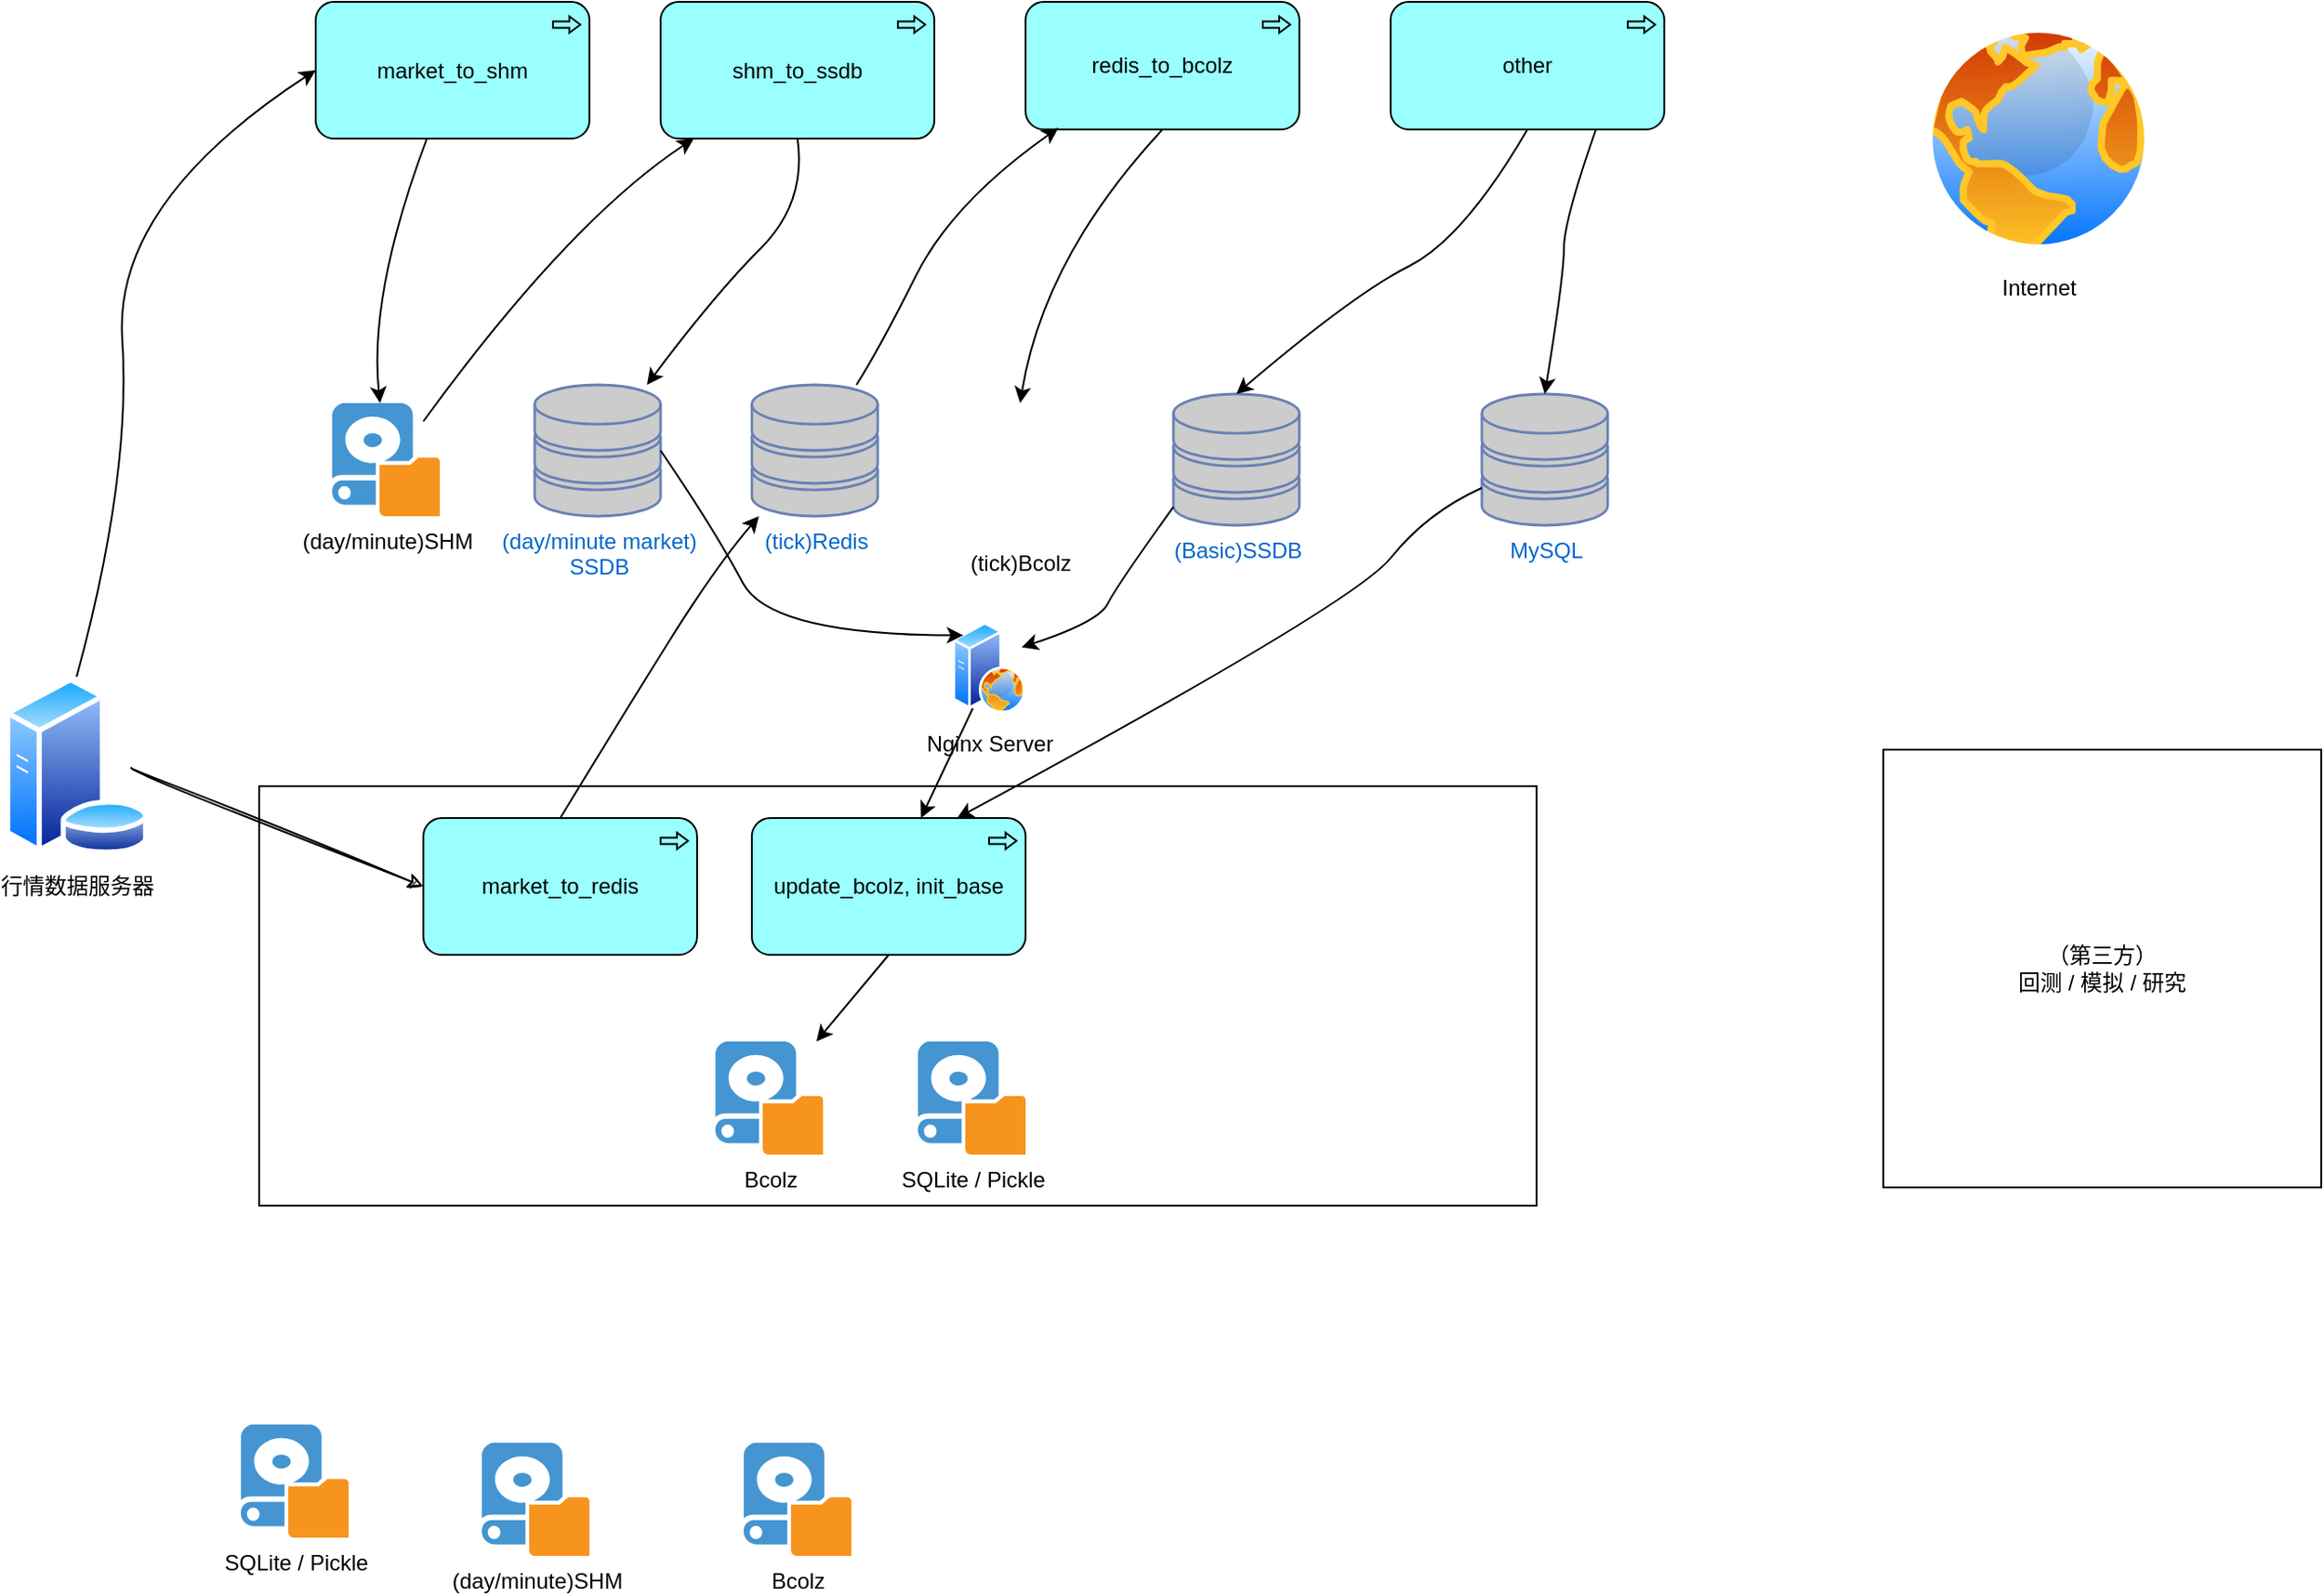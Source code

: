 <mxfile version="13.6.0" type="github">
  <diagram id="fS4oJLE-A3l-cCfl-SCH" name="第 1 页">
    <mxGraphModel dx="925" dy="654" grid="1" gridSize="10" guides="1" tooltips="1" connect="1" arrows="1" fold="1" page="1" pageScale="1" pageWidth="827" pageHeight="1169" math="0" shadow="0">
      <root>
        <mxCell id="0" />
        <mxCell id="1" parent="0" />
        <mxCell id="JKtVsh7TqP8X3cLODxb8-2" value="行情数据服务器" style="aspect=fixed;perimeter=ellipsePerimeter;html=1;align=center;shadow=0;dashed=0;spacingTop=3;image;image=img/lib/active_directory/database_server.svg;" vertex="1" parent="1">
          <mxGeometry x="20" y="460" width="80" height="97.56" as="geometry" />
        </mxCell>
        <mxCell id="JKtVsh7TqP8X3cLODxb8-10" value="（第三方）&lt;br&gt;回测 / 模拟 / 研究" style="whiteSpace=wrap;html=1;aspect=fixed;" vertex="1" parent="1">
          <mxGeometry x="1050" y="500" width="240" height="240" as="geometry" />
        </mxCell>
        <mxCell id="JKtVsh7TqP8X3cLODxb8-12" value="(day/minute market)&lt;br&gt;SSDB" style="fontColor=#0066CC;verticalAlign=top;verticalLabelPosition=bottom;labelPosition=center;align=center;html=1;outlineConnect=0;fillColor=#CCCCCC;strokeColor=#6881B3;gradientColor=none;gradientDirection=north;strokeWidth=2;shape=mxgraph.networks.storage;" vertex="1" parent="1">
          <mxGeometry x="311" y="300" width="69" height="72" as="geometry" />
        </mxCell>
        <mxCell id="JKtVsh7TqP8X3cLODxb8-13" value="(tick)Redis" style="fontColor=#0066CC;verticalAlign=top;verticalLabelPosition=bottom;labelPosition=center;align=center;html=1;outlineConnect=0;fillColor=#CCCCCC;strokeColor=#6881B3;gradientColor=none;gradientDirection=north;strokeWidth=2;shape=mxgraph.networks.storage;sketch=0;" vertex="1" parent="1">
          <mxGeometry x="430" y="300" width="69" height="72" as="geometry" />
        </mxCell>
        <mxCell id="JKtVsh7TqP8X3cLODxb8-14" value="MySQL" style="fontColor=#0066CC;verticalAlign=top;verticalLabelPosition=bottom;labelPosition=center;align=center;html=1;outlineConnect=0;fillColor=#CCCCCC;strokeColor=#6881B3;gradientColor=none;gradientDirection=north;strokeWidth=2;shape=mxgraph.networks.storage;" vertex="1" parent="1">
          <mxGeometry x="830" y="305" width="69" height="72" as="geometry" />
        </mxCell>
        <mxCell id="JKtVsh7TqP8X3cLODxb8-16" value="" style="rounded=0;whiteSpace=wrap;html=1;glass=0;" vertex="1" parent="1">
          <mxGeometry x="160" y="520" width="700" height="230" as="geometry" />
        </mxCell>
        <mxCell id="JKtVsh7TqP8X3cLODxb8-18" value="market_to_shm" style="html=1;outlineConnect=0;whiteSpace=wrap;fillColor=#99ffff;shape=mxgraph.archimate3.application;appType=proc;archiType=rounded;" vertex="1" parent="1">
          <mxGeometry x="191" y="90" width="150" height="75" as="geometry" />
        </mxCell>
        <mxCell id="JKtVsh7TqP8X3cLODxb8-19" value="market_to_redis" style="html=1;outlineConnect=0;whiteSpace=wrap;fillColor=#99ffff;shape=mxgraph.archimate3.application;appType=proc;archiType=rounded;" vertex="1" parent="1">
          <mxGeometry x="250" y="537.5" width="150" height="75" as="geometry" />
        </mxCell>
        <mxCell id="JKtVsh7TqP8X3cLODxb8-20" value="update_bcolz,&amp;nbsp;init_base" style="html=1;outlineConnect=0;whiteSpace=wrap;fillColor=#99ffff;shape=mxgraph.archimate3.application;appType=proc;archiType=rounded;" vertex="1" parent="1">
          <mxGeometry x="430" y="537.5" width="150" height="75" as="geometry" />
        </mxCell>
        <mxCell id="JKtVsh7TqP8X3cLODxb8-26" value="shm_to_ssdb" style="html=1;outlineConnect=0;whiteSpace=wrap;fillColor=#99ffff;shape=mxgraph.archimate3.application;appType=proc;archiType=rounded;" vertex="1" parent="1">
          <mxGeometry x="380" y="90" width="150" height="75" as="geometry" />
        </mxCell>
        <mxCell id="JKtVsh7TqP8X3cLODxb8-27" value="redis_to_bcolz" style="html=1;outlineConnect=0;whiteSpace=wrap;fillColor=#99ffff;shape=mxgraph.archimate3.application;appType=proc;archiType=rounded;" vertex="1" parent="1">
          <mxGeometry x="580" y="90" width="150" height="70" as="geometry" />
        </mxCell>
        <mxCell id="JKtVsh7TqP8X3cLODxb8-29" value="(day/minute)SHM" style="shadow=0;dashed=0;html=1;strokeColor=none;fillColor=#4495D1;labelPosition=center;verticalLabelPosition=bottom;verticalAlign=top;align=center;outlineConnect=0;shape=mxgraph.veeam.local_disk;" vertex="1" parent="1">
          <mxGeometry x="200" y="310" width="59" height="62" as="geometry" />
        </mxCell>
        <mxCell id="JKtVsh7TqP8X3cLODxb8-41" value="" style="endArrow=classic;html=1;entryX=0;entryY=0.5;entryDx=0;entryDy=0;entryPerimeter=0;strokeWidth=1;curved=1;sketch=1;" edge="1" parent="1" target="JKtVsh7TqP8X3cLODxb8-19">
          <mxGeometry width="50" height="50" relative="1" as="geometry">
            <mxPoint x="90" y="510" as="sourcePoint" />
            <mxPoint x="410" y="510" as="targetPoint" />
            <Array as="points">
              <mxPoint x="90" y="510" />
            </Array>
          </mxGeometry>
        </mxCell>
        <mxCell id="JKtVsh7TqP8X3cLODxb8-43" value="" style="curved=1;endArrow=classic;html=1;strokeWidth=1;exitX=0.5;exitY=0;exitDx=0;exitDy=0;entryX=0;entryY=0.5;entryDx=0;entryDy=0;entryPerimeter=0;" edge="1" parent="1" source="JKtVsh7TqP8X3cLODxb8-2" target="JKtVsh7TqP8X3cLODxb8-18">
          <mxGeometry width="50" height="50" relative="1" as="geometry">
            <mxPoint x="30" y="390" as="sourcePoint" />
            <mxPoint x="80" y="340" as="targetPoint" />
            <Array as="points">
              <mxPoint x="90" y="350" />
              <mxPoint x="80" y="200" />
            </Array>
          </mxGeometry>
        </mxCell>
        <mxCell id="JKtVsh7TqP8X3cLODxb8-46" value="" style="curved=1;endArrow=classic;html=1;strokeWidth=1;exitX=0.5;exitY=0;exitDx=0;exitDy=0;exitPerimeter=0;" edge="1" parent="1" source="JKtVsh7TqP8X3cLODxb8-19" target="JKtVsh7TqP8X3cLODxb8-13">
          <mxGeometry width="50" height="50" relative="1" as="geometry">
            <mxPoint x="340" y="410" as="sourcePoint" />
            <mxPoint x="390" y="360" as="targetPoint" />
            <Array as="points">
              <mxPoint x="360" y="480" />
              <mxPoint x="410" y="400" />
            </Array>
          </mxGeometry>
        </mxCell>
        <mxCell id="JKtVsh7TqP8X3cLODxb8-48" value="" style="curved=1;endArrow=classic;html=1;strokeWidth=1;" edge="1" parent="1" source="JKtVsh7TqP8X3cLODxb8-18" target="JKtVsh7TqP8X3cLODxb8-29">
          <mxGeometry width="50" height="50" relative="1" as="geometry">
            <mxPoint x="220" y="200" as="sourcePoint" />
            <mxPoint x="170" y="250" as="targetPoint" />
            <Array as="points">
              <mxPoint x="220" y="250" />
            </Array>
          </mxGeometry>
        </mxCell>
        <mxCell id="JKtVsh7TqP8X3cLODxb8-49" value="" style="curved=1;endArrow=classic;html=1;strokeWidth=1;" edge="1" parent="1" target="JKtVsh7TqP8X3cLODxb8-26">
          <mxGeometry width="50" height="50" relative="1" as="geometry">
            <mxPoint x="250" y="320" as="sourcePoint" />
            <mxPoint x="310" y="260" as="targetPoint" />
            <Array as="points">
              <mxPoint x="330" y="210" />
            </Array>
          </mxGeometry>
        </mxCell>
        <mxCell id="JKtVsh7TqP8X3cLODxb8-53" value="" style="curved=1;endArrow=classic;html=1;strokeWidth=1;exitX=0.5;exitY=1;exitDx=0;exitDy=0;exitPerimeter=0;" edge="1" parent="1" source="JKtVsh7TqP8X3cLODxb8-26" target="JKtVsh7TqP8X3cLODxb8-12">
          <mxGeometry width="50" height="50" relative="1" as="geometry">
            <mxPoint x="460" y="200" as="sourcePoint" />
            <mxPoint x="410" y="250" as="targetPoint" />
            <Array as="points">
              <mxPoint x="460" y="200" />
              <mxPoint x="410" y="250" />
            </Array>
          </mxGeometry>
        </mxCell>
        <mxCell id="JKtVsh7TqP8X3cLODxb8-55" value="" style="curved=1;endArrow=classic;html=1;strokeWidth=1;entryX=0.12;entryY=0.987;entryDx=0;entryDy=0;entryPerimeter=0;" edge="1" parent="1" source="JKtVsh7TqP8X3cLODxb8-13" target="JKtVsh7TqP8X3cLODxb8-27">
          <mxGeometry width="50" height="50" relative="1" as="geometry">
            <mxPoint x="364" y="280" as="sourcePoint" />
            <mxPoint x="414" y="230" as="targetPoint" />
            <Array as="points">
              <mxPoint x="500" y="280" />
              <mxPoint x="540" y="200" />
            </Array>
          </mxGeometry>
        </mxCell>
        <mxCell id="JKtVsh7TqP8X3cLODxb8-56" value="" style="curved=1;endArrow=classic;html=1;strokeWidth=1;exitX=0.5;exitY=1;exitDx=0;exitDy=0;exitPerimeter=0;entryX=0.5;entryY=0;entryDx=0;entryDy=0;" edge="1" parent="1" source="JKtVsh7TqP8X3cLODxb8-27" target="JKtVsh7TqP8X3cLODxb8-81">
          <mxGeometry width="50" height="50" relative="1" as="geometry">
            <mxPoint x="610" y="220" as="sourcePoint" />
            <mxPoint x="550" y="310" as="targetPoint" />
            <Array as="points">
              <mxPoint x="590" y="230" />
            </Array>
          </mxGeometry>
        </mxCell>
        <mxCell id="JKtVsh7TqP8X3cLODxb8-57" value="Internet" style="aspect=fixed;perimeter=ellipsePerimeter;html=1;align=center;shadow=0;dashed=0;spacingTop=3;image;image=img/lib/active_directory/internet_globe.svg;glass=0;sketch=0;" vertex="1" parent="1">
          <mxGeometry x="1070" y="100" width="130" height="130" as="geometry" />
        </mxCell>
        <mxCell id="JKtVsh7TqP8X3cLODxb8-59" value="other" style="html=1;outlineConnect=0;whiteSpace=wrap;fillColor=#99ffff;shape=mxgraph.archimate3.application;appType=proc;archiType=rounded;" vertex="1" parent="1">
          <mxGeometry x="780" y="90" width="150" height="70" as="geometry" />
        </mxCell>
        <mxCell id="JKtVsh7TqP8X3cLODxb8-62" value="(Basic)SSDB" style="fontColor=#0066CC;verticalAlign=top;verticalLabelPosition=bottom;labelPosition=center;align=center;html=1;outlineConnect=0;fillColor=#CCCCCC;strokeColor=#6881B3;gradientColor=none;gradientDirection=north;strokeWidth=2;shape=mxgraph.networks.storage;" vertex="1" parent="1">
          <mxGeometry x="661" y="305" width="69" height="72" as="geometry" />
        </mxCell>
        <mxCell id="JKtVsh7TqP8X3cLODxb8-63" value="" style="curved=1;endArrow=classic;html=1;strokeWidth=1;exitX=0.5;exitY=1;exitDx=0;exitDy=0;exitPerimeter=0;entryX=0.5;entryY=0;entryDx=0;entryDy=0;entryPerimeter=0;" edge="1" parent="1" source="JKtVsh7TqP8X3cLODxb8-59" target="JKtVsh7TqP8X3cLODxb8-62">
          <mxGeometry width="50" height="50" relative="1" as="geometry">
            <mxPoint x="760" y="200" as="sourcePoint" />
            <mxPoint x="710" y="250" as="targetPoint" />
            <Array as="points">
              <mxPoint x="820" y="220" />
              <mxPoint x="760" y="250" />
            </Array>
          </mxGeometry>
        </mxCell>
        <mxCell id="JKtVsh7TqP8X3cLODxb8-64" value="Nginx Server&lt;br&gt;" style="aspect=fixed;perimeter=ellipsePerimeter;html=1;align=center;shadow=0;dashed=0;spacingTop=3;image;image=img/lib/active_directory/web_server.svg;glass=0;sketch=0;" vertex="1" parent="1">
          <mxGeometry x="540" y="430" width="40" height="50" as="geometry" />
        </mxCell>
        <mxCell id="JKtVsh7TqP8X3cLODxb8-65" value="" style="curved=1;endArrow=classic;html=1;strokeWidth=1;entryX=0;entryY=0;entryDx=0;entryDy=0;exitX=1;exitY=0.5;exitDx=0;exitDy=0;exitPerimeter=0;" edge="1" parent="1" source="JKtVsh7TqP8X3cLODxb8-12" target="JKtVsh7TqP8X3cLODxb8-64">
          <mxGeometry width="50" height="50" relative="1" as="geometry">
            <mxPoint x="500" y="410" as="sourcePoint" />
            <mxPoint x="450" y="460" as="targetPoint" />
            <Array as="points">
              <mxPoint x="410" y="380" />
              <mxPoint x="440" y="437" />
            </Array>
          </mxGeometry>
        </mxCell>
        <mxCell id="JKtVsh7TqP8X3cLODxb8-69" value="" style="curved=1;endArrow=classic;html=1;strokeWidth=1;exitX=0;exitY=0.86;exitDx=0;exitDy=0;exitPerimeter=0;entryX=1;entryY=0.25;entryDx=0;entryDy=0;" edge="1" parent="1" source="JKtVsh7TqP8X3cLODxb8-62" target="JKtVsh7TqP8X3cLODxb8-64">
          <mxGeometry width="50" height="50" relative="1" as="geometry">
            <mxPoint x="720" y="410" as="sourcePoint" />
            <mxPoint x="670" y="460" as="targetPoint" />
            <Array as="points">
              <mxPoint x="630" y="410" />
              <mxPoint x="620" y="430" />
            </Array>
          </mxGeometry>
        </mxCell>
        <mxCell id="JKtVsh7TqP8X3cLODxb8-72" value="Bcolz" style="shadow=0;dashed=0;html=1;strokeColor=none;fillColor=#4495D1;labelPosition=center;verticalLabelPosition=bottom;verticalAlign=top;align=center;outlineConnect=0;shape=mxgraph.veeam.local_disk;" vertex="1" parent="1">
          <mxGeometry x="410" y="660" width="59" height="62" as="geometry" />
        </mxCell>
        <mxCell id="JKtVsh7TqP8X3cLODxb8-73" value="" style="endArrow=classic;html=1;strokeWidth=1;exitX=0.25;exitY=1;exitDx=0;exitDy=0;" edge="1" parent="1" source="JKtVsh7TqP8X3cLODxb8-64" target="JKtVsh7TqP8X3cLODxb8-20">
          <mxGeometry width="50" height="50" relative="1" as="geometry">
            <mxPoint x="450" y="480" as="sourcePoint" />
            <mxPoint x="570" y="480" as="targetPoint" />
          </mxGeometry>
        </mxCell>
        <mxCell id="JKtVsh7TqP8X3cLODxb8-75" value="" style="endArrow=classic;html=1;strokeWidth=1;exitX=0.5;exitY=1;exitDx=0;exitDy=0;exitPerimeter=0;" edge="1" parent="1" source="JKtVsh7TqP8X3cLODxb8-20" target="JKtVsh7TqP8X3cLODxb8-72">
          <mxGeometry width="50" height="50" relative="1" as="geometry">
            <mxPoint x="520" y="530" as="sourcePoint" />
            <mxPoint x="570" y="480" as="targetPoint" />
          </mxGeometry>
        </mxCell>
        <mxCell id="JKtVsh7TqP8X3cLODxb8-78" value="SQLite / Pickle" style="shadow=0;dashed=0;html=1;strokeColor=none;fillColor=#4495D1;labelPosition=center;verticalLabelPosition=bottom;verticalAlign=top;align=center;outlineConnect=0;shape=mxgraph.veeam.local_disk;" vertex="1" parent="1">
          <mxGeometry x="521" y="660" width="59" height="62" as="geometry" />
        </mxCell>
        <mxCell id="JKtVsh7TqP8X3cLODxb8-81" value="(tick)Bcolz" style="shape=image;html=1;verticalAlign=top;verticalLabelPosition=bottom;labelBackgroundColor=#ffffff;imageAspect=0;aspect=fixed;image=https://cdn2.iconfinder.com/data/icons/stilllife/48x48/filesystems/gnome-fs-nfs.png;glass=0;sketch=0;" vertex="1" parent="1">
          <mxGeometry x="540" y="310" width="74" height="74" as="geometry" />
        </mxCell>
        <mxCell id="JKtVsh7TqP8X3cLODxb8-82" value="" style="curved=1;endArrow=classic;html=1;strokeWidth=1;exitX=0.75;exitY=1;exitDx=0;exitDy=0;exitPerimeter=0;entryX=0.5;entryY=0;entryDx=0;entryDy=0;entryPerimeter=0;" edge="1" parent="1" source="JKtVsh7TqP8X3cLODxb8-59" target="JKtVsh7TqP8X3cLODxb8-14">
          <mxGeometry width="50" height="50" relative="1" as="geometry">
            <mxPoint x="810" y="350" as="sourcePoint" />
            <mxPoint x="760" y="400" as="targetPoint" />
            <Array as="points">
              <mxPoint x="875" y="210" />
              <mxPoint x="875" y="240" />
            </Array>
          </mxGeometry>
        </mxCell>
        <mxCell id="JKtVsh7TqP8X3cLODxb8-83" value="" style="curved=1;endArrow=classic;html=1;strokeWidth=1;entryX=0.75;entryY=0;entryDx=0;entryDy=0;entryPerimeter=0;" edge="1" parent="1" source="JKtVsh7TqP8X3cLODxb8-14" target="JKtVsh7TqP8X3cLODxb8-20">
          <mxGeometry width="50" height="50" relative="1" as="geometry">
            <mxPoint x="810" y="350" as="sourcePoint" />
            <mxPoint x="760" y="400" as="targetPoint" />
            <Array as="points">
              <mxPoint x="800" y="370" />
              <mxPoint x="760" y="420" />
            </Array>
          </mxGeometry>
        </mxCell>
        <mxCell id="JKtVsh7TqP8X3cLODxb8-85" value="(day/minute)SHM" style="shadow=0;dashed=0;html=1;strokeColor=none;fillColor=#4495D1;labelPosition=center;verticalLabelPosition=bottom;verticalAlign=top;align=center;outlineConnect=0;shape=mxgraph.veeam.local_disk;" vertex="1" parent="1">
          <mxGeometry x="282" y="880" width="59" height="62" as="geometry" />
        </mxCell>
        <mxCell id="JKtVsh7TqP8X3cLODxb8-86" value="Bcolz" style="shadow=0;dashed=0;html=1;strokeColor=none;fillColor=#4495D1;labelPosition=center;verticalLabelPosition=bottom;verticalAlign=top;align=center;outlineConnect=0;shape=mxgraph.veeam.local_disk;" vertex="1" parent="1">
          <mxGeometry x="425.5" y="880" width="59" height="62" as="geometry" />
        </mxCell>
        <mxCell id="JKtVsh7TqP8X3cLODxb8-87" value="SQLite / Pickle" style="shadow=0;dashed=0;html=1;strokeColor=none;fillColor=#4495D1;labelPosition=center;verticalLabelPosition=bottom;verticalAlign=top;align=center;outlineConnect=0;shape=mxgraph.veeam.local_disk;" vertex="1" parent="1">
          <mxGeometry x="150" y="870" width="59" height="62" as="geometry" />
        </mxCell>
      </root>
    </mxGraphModel>
  </diagram>
</mxfile>
